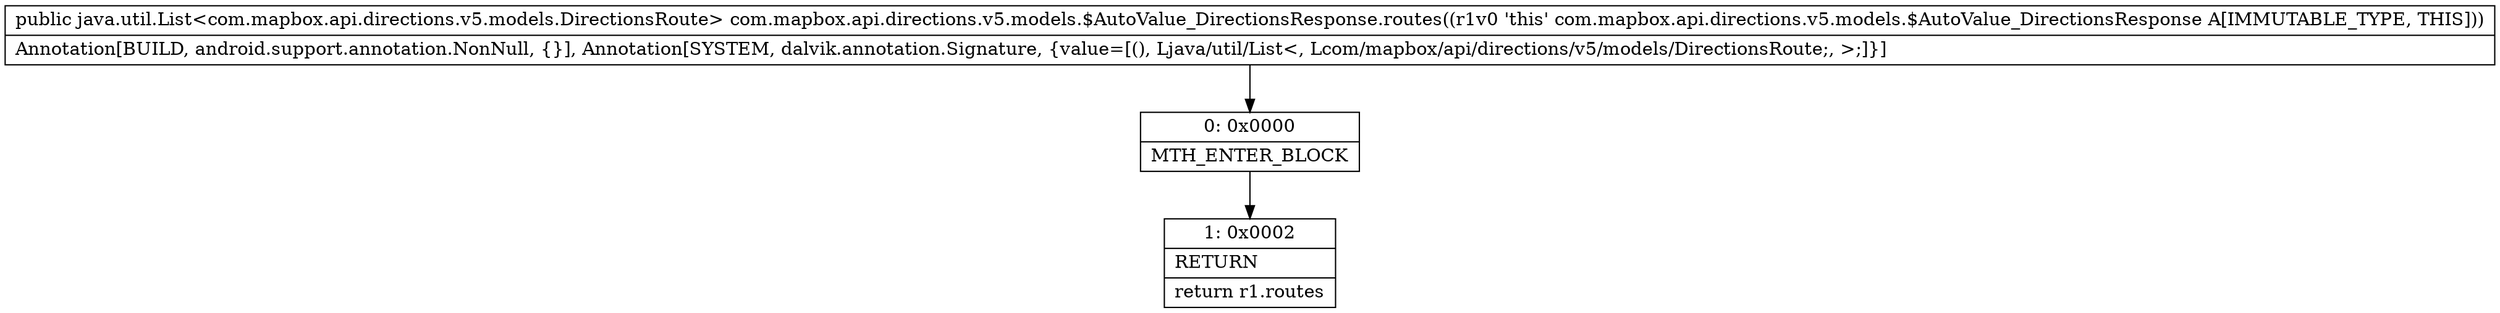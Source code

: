 digraph "CFG forcom.mapbox.api.directions.v5.models.$AutoValue_DirectionsResponse.routes()Ljava\/util\/List;" {
Node_0 [shape=record,label="{0\:\ 0x0000|MTH_ENTER_BLOCK\l}"];
Node_1 [shape=record,label="{1\:\ 0x0002|RETURN\l|return r1.routes\l}"];
MethodNode[shape=record,label="{public java.util.List\<com.mapbox.api.directions.v5.models.DirectionsRoute\> com.mapbox.api.directions.v5.models.$AutoValue_DirectionsResponse.routes((r1v0 'this' com.mapbox.api.directions.v5.models.$AutoValue_DirectionsResponse A[IMMUTABLE_TYPE, THIS]))  | Annotation[BUILD, android.support.annotation.NonNull, \{\}], Annotation[SYSTEM, dalvik.annotation.Signature, \{value=[(), Ljava\/util\/List\<, Lcom\/mapbox\/api\/directions\/v5\/models\/DirectionsRoute;, \>;]\}]\l}"];
MethodNode -> Node_0;
Node_0 -> Node_1;
}

